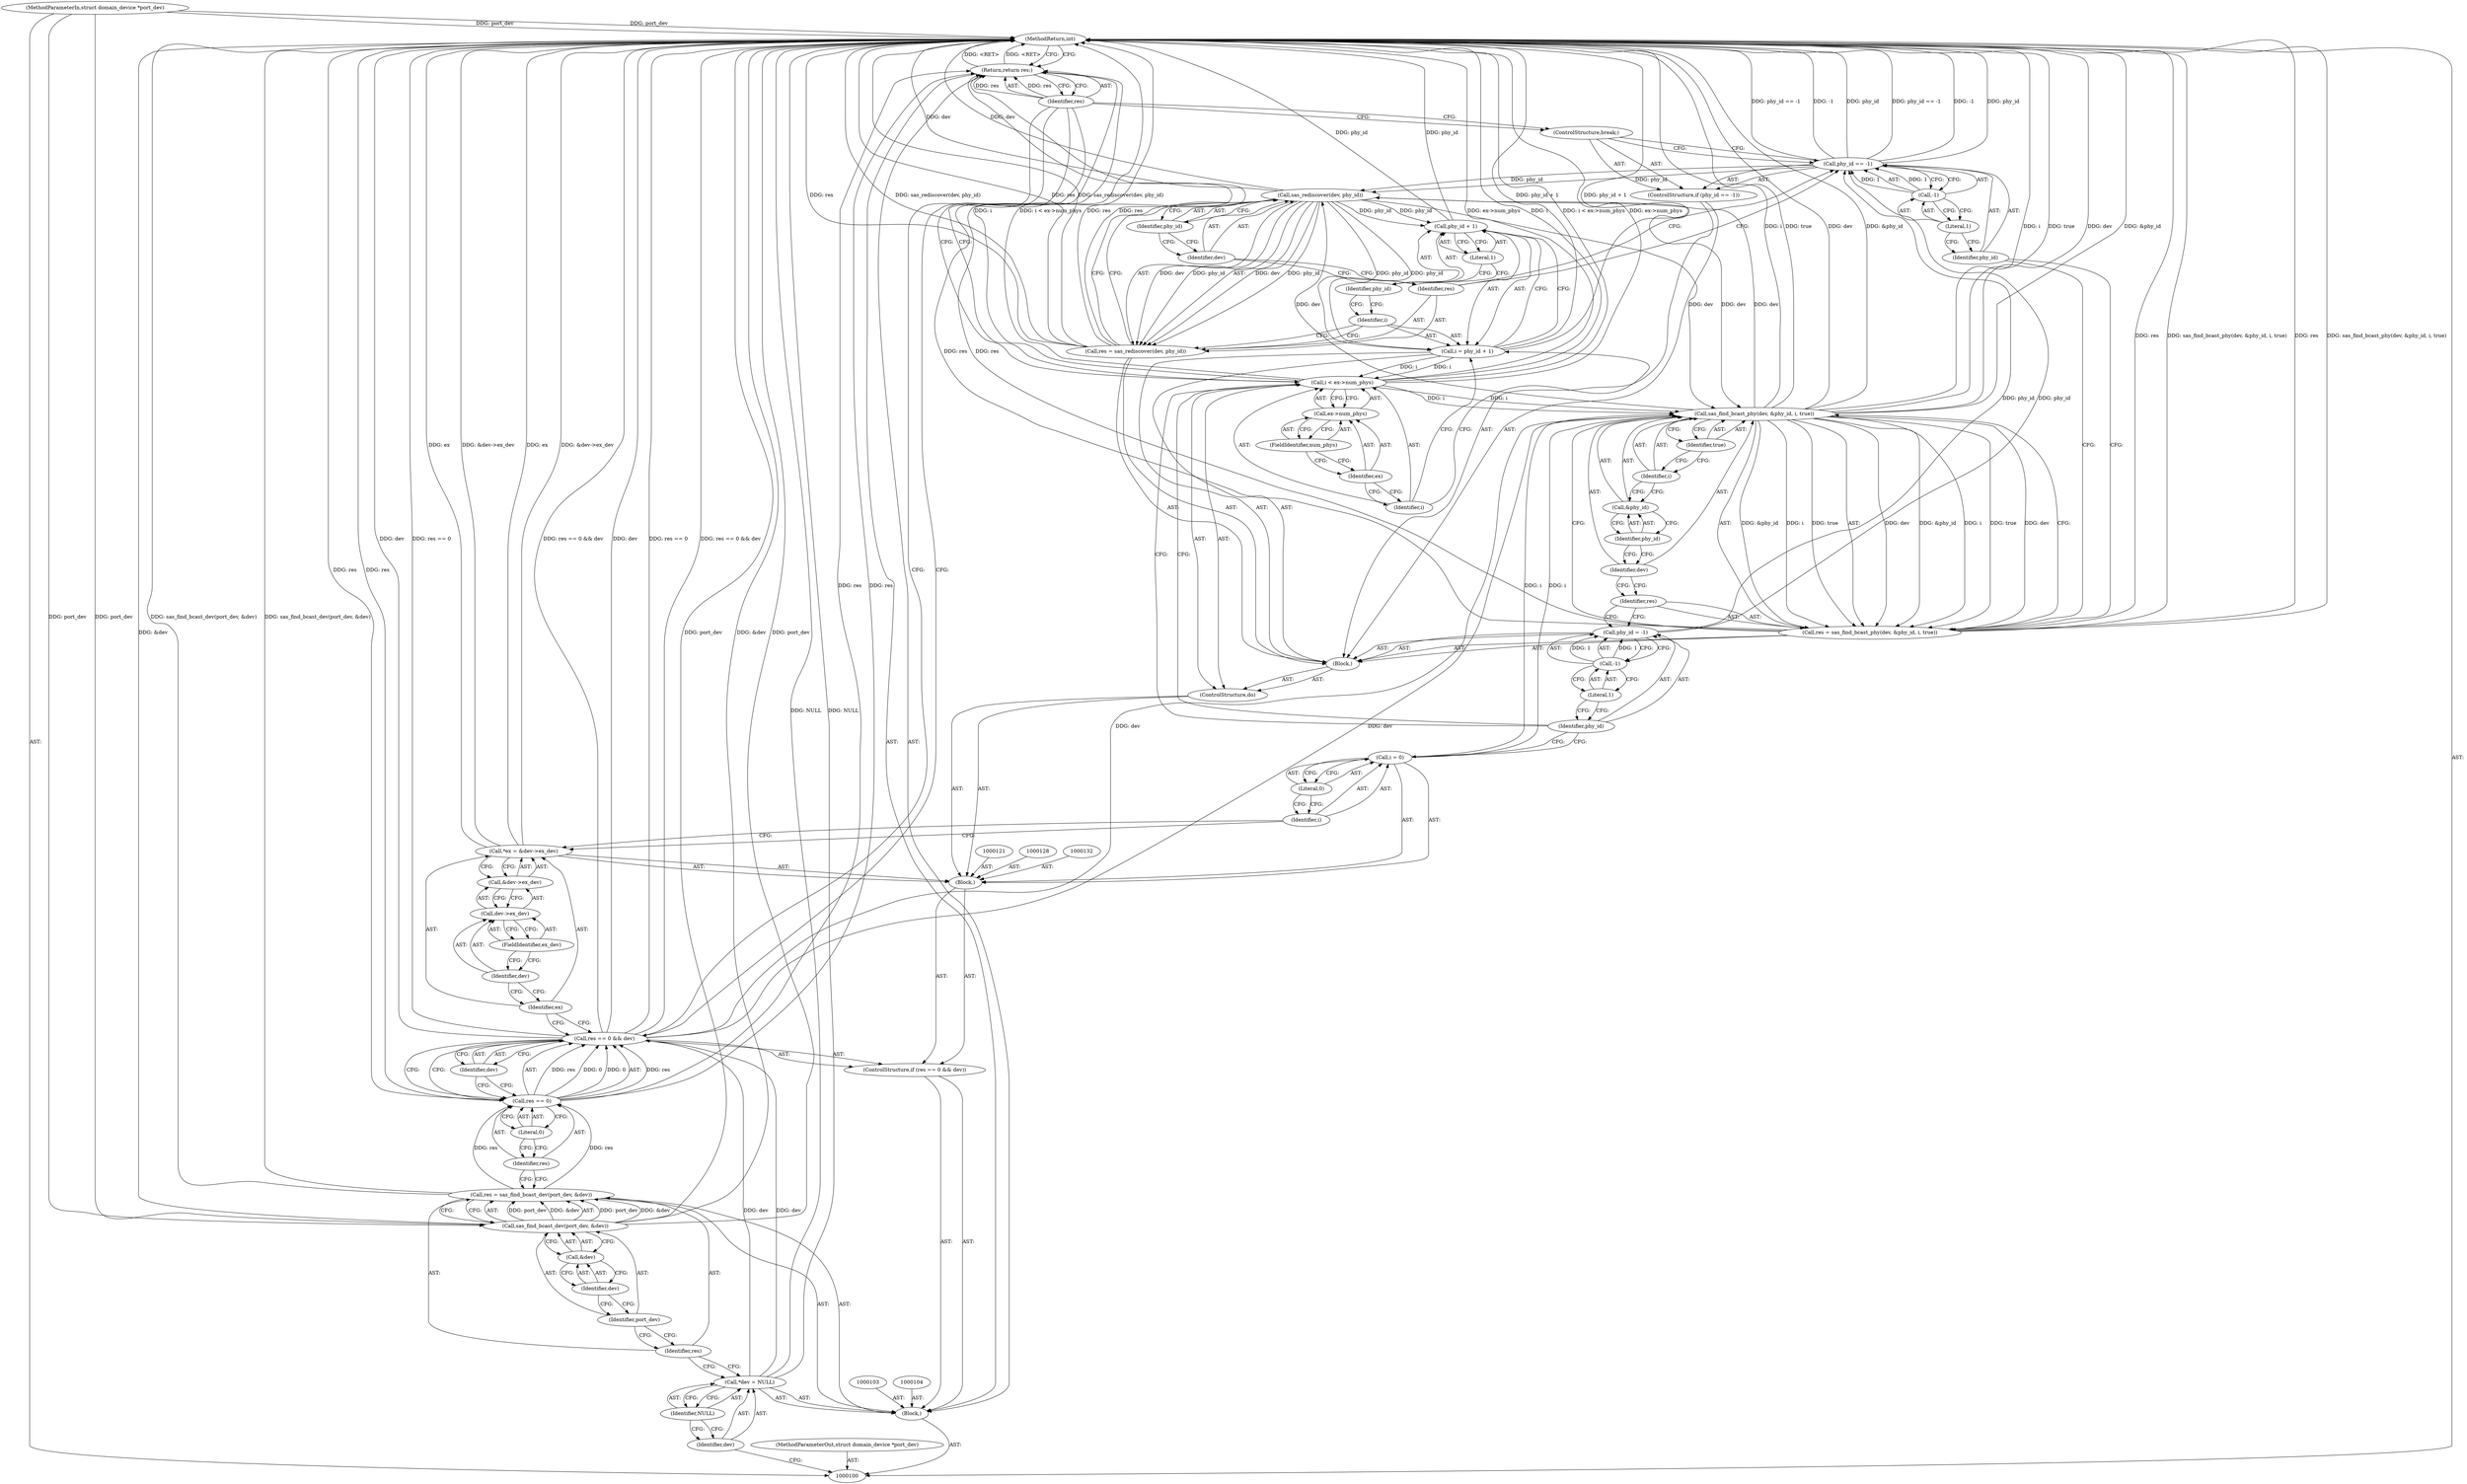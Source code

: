 digraph "0_linux_0558f33c06bb910e2879e355192227a8e8f0219d_7" {
"1000170" [label="(MethodReturn,int)"];
"1000101" [label="(MethodParameterIn,struct domain_device *port_dev)"];
"1000232" [label="(MethodParameterOut,struct domain_device *port_dev)"];
"1000133" [label="(ControlStructure,do)"];
"1000134" [label="(Block,)"];
"1000137" [label="(Call,-1)"];
"1000138" [label="(Literal,1)"];
"1000135" [label="(Call,phy_id = -1)"];
"1000136" [label="(Identifier,phy_id)"];
"1000142" [label="(Identifier,dev)"];
"1000139" [label="(Call,res = sas_find_bcast_phy(dev, &phy_id, i, true))"];
"1000140" [label="(Identifier,res)"];
"1000143" [label="(Call,&phy_id)"];
"1000144" [label="(Identifier,phy_id)"];
"1000145" [label="(Identifier,i)"];
"1000146" [label="(Identifier,true)"];
"1000141" [label="(Call,sas_find_bcast_phy(dev, &phy_id, i, true))"];
"1000150" [label="(Call,-1)"];
"1000151" [label="(Literal,1)"];
"1000147" [label="(ControlStructure,if (phy_id == -1))"];
"1000148" [label="(Call,phy_id == -1)"];
"1000149" [label="(Identifier,phy_id)"];
"1000152" [label="(ControlStructure,break;)"];
"1000155" [label="(Call,sas_rediscover(dev, phy_id))"];
"1000156" [label="(Identifier,dev)"];
"1000157" [label="(Identifier,phy_id)"];
"1000153" [label="(Call,res = sas_rediscover(dev, phy_id))"];
"1000154" [label="(Identifier,res)"];
"1000162" [label="(Literal,1)"];
"1000158" [label="(Call,i = phy_id + 1)"];
"1000159" [label="(Identifier,i)"];
"1000160" [label="(Call,phy_id + 1)"];
"1000161" [label="(Identifier,phy_id)"];
"1000163" [label="(Call,i < ex->num_phys)"];
"1000164" [label="(Identifier,i)"];
"1000165" [label="(Call,ex->num_phys)"];
"1000166" [label="(Identifier,ex)"];
"1000167" [label="(FieldIdentifier,num_phys)"];
"1000102" [label="(Block,)"];
"1000168" [label="(Return,return res;)"];
"1000169" [label="(Identifier,res)"];
"1000105" [label="(Call,*dev = NULL)"];
"1000106" [label="(Identifier,dev)"];
"1000107" [label="(Identifier,NULL)"];
"1000108" [label="(Call,res = sas_find_bcast_dev(port_dev, &dev))"];
"1000109" [label="(Identifier,res)"];
"1000111" [label="(Identifier,port_dev)"];
"1000112" [label="(Call,&dev)"];
"1000113" [label="(Identifier,dev)"];
"1000110" [label="(Call,sas_find_bcast_dev(port_dev, &dev))"];
"1000114" [label="(ControlStructure,if (res == 0 && dev))"];
"1000118" [label="(Literal,0)"];
"1000119" [label="(Identifier,dev)"];
"1000115" [label="(Call,res == 0 && dev)"];
"1000116" [label="(Call,res == 0)"];
"1000117" [label="(Identifier,res)"];
"1000122" [label="(Call,*ex = &dev->ex_dev)"];
"1000123" [label="(Identifier,ex)"];
"1000124" [label="(Call,&dev->ex_dev)"];
"1000125" [label="(Call,dev->ex_dev)"];
"1000126" [label="(Identifier,dev)"];
"1000127" [label="(FieldIdentifier,ex_dev)"];
"1000131" [label="(Literal,0)"];
"1000120" [label="(Block,)"];
"1000129" [label="(Call,i = 0)"];
"1000130" [label="(Identifier,i)"];
"1000170" -> "1000100"  [label="AST: "];
"1000170" -> "1000168"  [label="CFG: "];
"1000168" -> "1000170"  [label="DDG: <RET>"];
"1000116" -> "1000170"  [label="DDG: res"];
"1000163" -> "1000170"  [label="DDG: i"];
"1000163" -> "1000170"  [label="DDG: i < ex->num_phys"];
"1000163" -> "1000170"  [label="DDG: ex->num_phys"];
"1000141" -> "1000170"  [label="DDG: dev"];
"1000141" -> "1000170"  [label="DDG: &phy_id"];
"1000141" -> "1000170"  [label="DDG: i"];
"1000141" -> "1000170"  [label="DDG: true"];
"1000105" -> "1000170"  [label="DDG: NULL"];
"1000158" -> "1000170"  [label="DDG: phy_id + 1"];
"1000139" -> "1000170"  [label="DDG: res"];
"1000139" -> "1000170"  [label="DDG: sas_find_bcast_phy(dev, &phy_id, i, true)"];
"1000115" -> "1000170"  [label="DDG: res == 0 && dev"];
"1000115" -> "1000170"  [label="DDG: dev"];
"1000115" -> "1000170"  [label="DDG: res == 0"];
"1000110" -> "1000170"  [label="DDG: &dev"];
"1000110" -> "1000170"  [label="DDG: port_dev"];
"1000153" -> "1000170"  [label="DDG: res"];
"1000153" -> "1000170"  [label="DDG: sas_rediscover(dev, phy_id)"];
"1000148" -> "1000170"  [label="DDG: -1"];
"1000148" -> "1000170"  [label="DDG: phy_id"];
"1000148" -> "1000170"  [label="DDG: phy_id == -1"];
"1000155" -> "1000170"  [label="DDG: dev"];
"1000122" -> "1000170"  [label="DDG: ex"];
"1000122" -> "1000170"  [label="DDG: &dev->ex_dev"];
"1000101" -> "1000170"  [label="DDG: port_dev"];
"1000108" -> "1000170"  [label="DDG: sas_find_bcast_dev(port_dev, &dev)"];
"1000160" -> "1000170"  [label="DDG: phy_id"];
"1000101" -> "1000100"  [label="AST: "];
"1000101" -> "1000170"  [label="DDG: port_dev"];
"1000101" -> "1000110"  [label="DDG: port_dev"];
"1000232" -> "1000100"  [label="AST: "];
"1000133" -> "1000120"  [label="AST: "];
"1000134" -> "1000133"  [label="AST: "];
"1000163" -> "1000133"  [label="AST: "];
"1000134" -> "1000133"  [label="AST: "];
"1000135" -> "1000134"  [label="AST: "];
"1000139" -> "1000134"  [label="AST: "];
"1000147" -> "1000134"  [label="AST: "];
"1000153" -> "1000134"  [label="AST: "];
"1000158" -> "1000134"  [label="AST: "];
"1000137" -> "1000135"  [label="AST: "];
"1000137" -> "1000138"  [label="CFG: "];
"1000138" -> "1000137"  [label="AST: "];
"1000135" -> "1000137"  [label="CFG: "];
"1000137" -> "1000135"  [label="DDG: 1"];
"1000138" -> "1000137"  [label="AST: "];
"1000138" -> "1000136"  [label="CFG: "];
"1000137" -> "1000138"  [label="CFG: "];
"1000135" -> "1000134"  [label="AST: "];
"1000135" -> "1000137"  [label="CFG: "];
"1000136" -> "1000135"  [label="AST: "];
"1000137" -> "1000135"  [label="AST: "];
"1000140" -> "1000135"  [label="CFG: "];
"1000137" -> "1000135"  [label="DDG: 1"];
"1000135" -> "1000148"  [label="DDG: phy_id"];
"1000136" -> "1000135"  [label="AST: "];
"1000136" -> "1000163"  [label="CFG: "];
"1000136" -> "1000129"  [label="CFG: "];
"1000138" -> "1000136"  [label="CFG: "];
"1000142" -> "1000141"  [label="AST: "];
"1000142" -> "1000140"  [label="CFG: "];
"1000144" -> "1000142"  [label="CFG: "];
"1000139" -> "1000134"  [label="AST: "];
"1000139" -> "1000141"  [label="CFG: "];
"1000140" -> "1000139"  [label="AST: "];
"1000141" -> "1000139"  [label="AST: "];
"1000149" -> "1000139"  [label="CFG: "];
"1000139" -> "1000170"  [label="DDG: res"];
"1000139" -> "1000170"  [label="DDG: sas_find_bcast_phy(dev, &phy_id, i, true)"];
"1000141" -> "1000139"  [label="DDG: dev"];
"1000141" -> "1000139"  [label="DDG: &phy_id"];
"1000141" -> "1000139"  [label="DDG: i"];
"1000141" -> "1000139"  [label="DDG: true"];
"1000139" -> "1000168"  [label="DDG: res"];
"1000140" -> "1000139"  [label="AST: "];
"1000140" -> "1000135"  [label="CFG: "];
"1000142" -> "1000140"  [label="CFG: "];
"1000143" -> "1000141"  [label="AST: "];
"1000143" -> "1000144"  [label="CFG: "];
"1000144" -> "1000143"  [label="AST: "];
"1000145" -> "1000143"  [label="CFG: "];
"1000144" -> "1000143"  [label="AST: "];
"1000144" -> "1000142"  [label="CFG: "];
"1000143" -> "1000144"  [label="CFG: "];
"1000145" -> "1000141"  [label="AST: "];
"1000145" -> "1000143"  [label="CFG: "];
"1000146" -> "1000145"  [label="CFG: "];
"1000146" -> "1000141"  [label="AST: "];
"1000146" -> "1000145"  [label="CFG: "];
"1000141" -> "1000146"  [label="CFG: "];
"1000141" -> "1000139"  [label="AST: "];
"1000141" -> "1000146"  [label="CFG: "];
"1000142" -> "1000141"  [label="AST: "];
"1000143" -> "1000141"  [label="AST: "];
"1000145" -> "1000141"  [label="AST: "];
"1000146" -> "1000141"  [label="AST: "];
"1000139" -> "1000141"  [label="CFG: "];
"1000141" -> "1000170"  [label="DDG: dev"];
"1000141" -> "1000170"  [label="DDG: &phy_id"];
"1000141" -> "1000170"  [label="DDG: i"];
"1000141" -> "1000170"  [label="DDG: true"];
"1000141" -> "1000139"  [label="DDG: dev"];
"1000141" -> "1000139"  [label="DDG: &phy_id"];
"1000141" -> "1000139"  [label="DDG: i"];
"1000141" -> "1000139"  [label="DDG: true"];
"1000155" -> "1000141"  [label="DDG: dev"];
"1000115" -> "1000141"  [label="DDG: dev"];
"1000129" -> "1000141"  [label="DDG: i"];
"1000163" -> "1000141"  [label="DDG: i"];
"1000141" -> "1000155"  [label="DDG: dev"];
"1000150" -> "1000148"  [label="AST: "];
"1000150" -> "1000151"  [label="CFG: "];
"1000151" -> "1000150"  [label="AST: "];
"1000148" -> "1000150"  [label="CFG: "];
"1000150" -> "1000148"  [label="DDG: 1"];
"1000151" -> "1000150"  [label="AST: "];
"1000151" -> "1000149"  [label="CFG: "];
"1000150" -> "1000151"  [label="CFG: "];
"1000147" -> "1000134"  [label="AST: "];
"1000148" -> "1000147"  [label="AST: "];
"1000152" -> "1000147"  [label="AST: "];
"1000148" -> "1000147"  [label="AST: "];
"1000148" -> "1000150"  [label="CFG: "];
"1000149" -> "1000148"  [label="AST: "];
"1000150" -> "1000148"  [label="AST: "];
"1000152" -> "1000148"  [label="CFG: "];
"1000154" -> "1000148"  [label="CFG: "];
"1000148" -> "1000170"  [label="DDG: -1"];
"1000148" -> "1000170"  [label="DDG: phy_id"];
"1000148" -> "1000170"  [label="DDG: phy_id == -1"];
"1000135" -> "1000148"  [label="DDG: phy_id"];
"1000150" -> "1000148"  [label="DDG: 1"];
"1000148" -> "1000155"  [label="DDG: phy_id"];
"1000149" -> "1000148"  [label="AST: "];
"1000149" -> "1000139"  [label="CFG: "];
"1000151" -> "1000149"  [label="CFG: "];
"1000152" -> "1000147"  [label="AST: "];
"1000152" -> "1000148"  [label="CFG: "];
"1000169" -> "1000152"  [label="CFG: "];
"1000155" -> "1000153"  [label="AST: "];
"1000155" -> "1000157"  [label="CFG: "];
"1000156" -> "1000155"  [label="AST: "];
"1000157" -> "1000155"  [label="AST: "];
"1000153" -> "1000155"  [label="CFG: "];
"1000155" -> "1000170"  [label="DDG: dev"];
"1000155" -> "1000141"  [label="DDG: dev"];
"1000155" -> "1000153"  [label="DDG: dev"];
"1000155" -> "1000153"  [label="DDG: phy_id"];
"1000141" -> "1000155"  [label="DDG: dev"];
"1000148" -> "1000155"  [label="DDG: phy_id"];
"1000155" -> "1000158"  [label="DDG: phy_id"];
"1000155" -> "1000160"  [label="DDG: phy_id"];
"1000156" -> "1000155"  [label="AST: "];
"1000156" -> "1000154"  [label="CFG: "];
"1000157" -> "1000156"  [label="CFG: "];
"1000157" -> "1000155"  [label="AST: "];
"1000157" -> "1000156"  [label="CFG: "];
"1000155" -> "1000157"  [label="CFG: "];
"1000153" -> "1000134"  [label="AST: "];
"1000153" -> "1000155"  [label="CFG: "];
"1000154" -> "1000153"  [label="AST: "];
"1000155" -> "1000153"  [label="AST: "];
"1000159" -> "1000153"  [label="CFG: "];
"1000153" -> "1000170"  [label="DDG: res"];
"1000153" -> "1000170"  [label="DDG: sas_rediscover(dev, phy_id)"];
"1000155" -> "1000153"  [label="DDG: dev"];
"1000155" -> "1000153"  [label="DDG: phy_id"];
"1000153" -> "1000168"  [label="DDG: res"];
"1000154" -> "1000153"  [label="AST: "];
"1000154" -> "1000148"  [label="CFG: "];
"1000156" -> "1000154"  [label="CFG: "];
"1000162" -> "1000160"  [label="AST: "];
"1000162" -> "1000161"  [label="CFG: "];
"1000160" -> "1000162"  [label="CFG: "];
"1000158" -> "1000134"  [label="AST: "];
"1000158" -> "1000160"  [label="CFG: "];
"1000159" -> "1000158"  [label="AST: "];
"1000160" -> "1000158"  [label="AST: "];
"1000164" -> "1000158"  [label="CFG: "];
"1000158" -> "1000170"  [label="DDG: phy_id + 1"];
"1000155" -> "1000158"  [label="DDG: phy_id"];
"1000158" -> "1000163"  [label="DDG: i"];
"1000159" -> "1000158"  [label="AST: "];
"1000159" -> "1000153"  [label="CFG: "];
"1000161" -> "1000159"  [label="CFG: "];
"1000160" -> "1000158"  [label="AST: "];
"1000160" -> "1000162"  [label="CFG: "];
"1000161" -> "1000160"  [label="AST: "];
"1000162" -> "1000160"  [label="AST: "];
"1000158" -> "1000160"  [label="CFG: "];
"1000160" -> "1000170"  [label="DDG: phy_id"];
"1000155" -> "1000160"  [label="DDG: phy_id"];
"1000161" -> "1000160"  [label="AST: "];
"1000161" -> "1000159"  [label="CFG: "];
"1000162" -> "1000161"  [label="CFG: "];
"1000163" -> "1000133"  [label="AST: "];
"1000163" -> "1000165"  [label="CFG: "];
"1000164" -> "1000163"  [label="AST: "];
"1000165" -> "1000163"  [label="AST: "];
"1000136" -> "1000163"  [label="CFG: "];
"1000169" -> "1000163"  [label="CFG: "];
"1000163" -> "1000170"  [label="DDG: i"];
"1000163" -> "1000170"  [label="DDG: i < ex->num_phys"];
"1000163" -> "1000170"  [label="DDG: ex->num_phys"];
"1000163" -> "1000141"  [label="DDG: i"];
"1000158" -> "1000163"  [label="DDG: i"];
"1000164" -> "1000163"  [label="AST: "];
"1000164" -> "1000158"  [label="CFG: "];
"1000166" -> "1000164"  [label="CFG: "];
"1000165" -> "1000163"  [label="AST: "];
"1000165" -> "1000167"  [label="CFG: "];
"1000166" -> "1000165"  [label="AST: "];
"1000167" -> "1000165"  [label="AST: "];
"1000163" -> "1000165"  [label="CFG: "];
"1000166" -> "1000165"  [label="AST: "];
"1000166" -> "1000164"  [label="CFG: "];
"1000167" -> "1000166"  [label="CFG: "];
"1000167" -> "1000165"  [label="AST: "];
"1000167" -> "1000166"  [label="CFG: "];
"1000165" -> "1000167"  [label="CFG: "];
"1000102" -> "1000100"  [label="AST: "];
"1000103" -> "1000102"  [label="AST: "];
"1000104" -> "1000102"  [label="AST: "];
"1000105" -> "1000102"  [label="AST: "];
"1000108" -> "1000102"  [label="AST: "];
"1000114" -> "1000102"  [label="AST: "];
"1000168" -> "1000102"  [label="AST: "];
"1000168" -> "1000102"  [label="AST: "];
"1000168" -> "1000169"  [label="CFG: "];
"1000169" -> "1000168"  [label="AST: "];
"1000170" -> "1000168"  [label="CFG: "];
"1000168" -> "1000170"  [label="DDG: <RET>"];
"1000169" -> "1000168"  [label="DDG: res"];
"1000116" -> "1000168"  [label="DDG: res"];
"1000139" -> "1000168"  [label="DDG: res"];
"1000153" -> "1000168"  [label="DDG: res"];
"1000169" -> "1000168"  [label="AST: "];
"1000169" -> "1000163"  [label="CFG: "];
"1000169" -> "1000152"  [label="CFG: "];
"1000169" -> "1000115"  [label="CFG: "];
"1000168" -> "1000169"  [label="CFG: "];
"1000169" -> "1000168"  [label="DDG: res"];
"1000105" -> "1000102"  [label="AST: "];
"1000105" -> "1000107"  [label="CFG: "];
"1000106" -> "1000105"  [label="AST: "];
"1000107" -> "1000105"  [label="AST: "];
"1000109" -> "1000105"  [label="CFG: "];
"1000105" -> "1000170"  [label="DDG: NULL"];
"1000105" -> "1000115"  [label="DDG: dev"];
"1000106" -> "1000105"  [label="AST: "];
"1000106" -> "1000100"  [label="CFG: "];
"1000107" -> "1000106"  [label="CFG: "];
"1000107" -> "1000105"  [label="AST: "];
"1000107" -> "1000106"  [label="CFG: "];
"1000105" -> "1000107"  [label="CFG: "];
"1000108" -> "1000102"  [label="AST: "];
"1000108" -> "1000110"  [label="CFG: "];
"1000109" -> "1000108"  [label="AST: "];
"1000110" -> "1000108"  [label="AST: "];
"1000117" -> "1000108"  [label="CFG: "];
"1000108" -> "1000170"  [label="DDG: sas_find_bcast_dev(port_dev, &dev)"];
"1000110" -> "1000108"  [label="DDG: port_dev"];
"1000110" -> "1000108"  [label="DDG: &dev"];
"1000108" -> "1000116"  [label="DDG: res"];
"1000109" -> "1000108"  [label="AST: "];
"1000109" -> "1000105"  [label="CFG: "];
"1000111" -> "1000109"  [label="CFG: "];
"1000111" -> "1000110"  [label="AST: "];
"1000111" -> "1000109"  [label="CFG: "];
"1000113" -> "1000111"  [label="CFG: "];
"1000112" -> "1000110"  [label="AST: "];
"1000112" -> "1000113"  [label="CFG: "];
"1000113" -> "1000112"  [label="AST: "];
"1000110" -> "1000112"  [label="CFG: "];
"1000113" -> "1000112"  [label="AST: "];
"1000113" -> "1000111"  [label="CFG: "];
"1000112" -> "1000113"  [label="CFG: "];
"1000110" -> "1000108"  [label="AST: "];
"1000110" -> "1000112"  [label="CFG: "];
"1000111" -> "1000110"  [label="AST: "];
"1000112" -> "1000110"  [label="AST: "];
"1000108" -> "1000110"  [label="CFG: "];
"1000110" -> "1000170"  [label="DDG: &dev"];
"1000110" -> "1000170"  [label="DDG: port_dev"];
"1000110" -> "1000108"  [label="DDG: port_dev"];
"1000110" -> "1000108"  [label="DDG: &dev"];
"1000101" -> "1000110"  [label="DDG: port_dev"];
"1000114" -> "1000102"  [label="AST: "];
"1000115" -> "1000114"  [label="AST: "];
"1000120" -> "1000114"  [label="AST: "];
"1000118" -> "1000116"  [label="AST: "];
"1000118" -> "1000117"  [label="CFG: "];
"1000116" -> "1000118"  [label="CFG: "];
"1000119" -> "1000115"  [label="AST: "];
"1000119" -> "1000116"  [label="CFG: "];
"1000115" -> "1000119"  [label="CFG: "];
"1000115" -> "1000114"  [label="AST: "];
"1000115" -> "1000116"  [label="CFG: "];
"1000115" -> "1000119"  [label="CFG: "];
"1000116" -> "1000115"  [label="AST: "];
"1000119" -> "1000115"  [label="AST: "];
"1000123" -> "1000115"  [label="CFG: "];
"1000169" -> "1000115"  [label="CFG: "];
"1000115" -> "1000170"  [label="DDG: res == 0 && dev"];
"1000115" -> "1000170"  [label="DDG: dev"];
"1000115" -> "1000170"  [label="DDG: res == 0"];
"1000116" -> "1000115"  [label="DDG: res"];
"1000116" -> "1000115"  [label="DDG: 0"];
"1000105" -> "1000115"  [label="DDG: dev"];
"1000115" -> "1000141"  [label="DDG: dev"];
"1000116" -> "1000115"  [label="AST: "];
"1000116" -> "1000118"  [label="CFG: "];
"1000117" -> "1000116"  [label="AST: "];
"1000118" -> "1000116"  [label="AST: "];
"1000119" -> "1000116"  [label="CFG: "];
"1000115" -> "1000116"  [label="CFG: "];
"1000116" -> "1000170"  [label="DDG: res"];
"1000116" -> "1000115"  [label="DDG: res"];
"1000116" -> "1000115"  [label="DDG: 0"];
"1000108" -> "1000116"  [label="DDG: res"];
"1000116" -> "1000168"  [label="DDG: res"];
"1000117" -> "1000116"  [label="AST: "];
"1000117" -> "1000108"  [label="CFG: "];
"1000118" -> "1000117"  [label="CFG: "];
"1000122" -> "1000120"  [label="AST: "];
"1000122" -> "1000124"  [label="CFG: "];
"1000123" -> "1000122"  [label="AST: "];
"1000124" -> "1000122"  [label="AST: "];
"1000130" -> "1000122"  [label="CFG: "];
"1000122" -> "1000170"  [label="DDG: ex"];
"1000122" -> "1000170"  [label="DDG: &dev->ex_dev"];
"1000123" -> "1000122"  [label="AST: "];
"1000123" -> "1000115"  [label="CFG: "];
"1000126" -> "1000123"  [label="CFG: "];
"1000124" -> "1000122"  [label="AST: "];
"1000124" -> "1000125"  [label="CFG: "];
"1000125" -> "1000124"  [label="AST: "];
"1000122" -> "1000124"  [label="CFG: "];
"1000125" -> "1000124"  [label="AST: "];
"1000125" -> "1000127"  [label="CFG: "];
"1000126" -> "1000125"  [label="AST: "];
"1000127" -> "1000125"  [label="AST: "];
"1000124" -> "1000125"  [label="CFG: "];
"1000126" -> "1000125"  [label="AST: "];
"1000126" -> "1000123"  [label="CFG: "];
"1000127" -> "1000126"  [label="CFG: "];
"1000127" -> "1000125"  [label="AST: "];
"1000127" -> "1000126"  [label="CFG: "];
"1000125" -> "1000127"  [label="CFG: "];
"1000131" -> "1000129"  [label="AST: "];
"1000131" -> "1000130"  [label="CFG: "];
"1000129" -> "1000131"  [label="CFG: "];
"1000120" -> "1000114"  [label="AST: "];
"1000121" -> "1000120"  [label="AST: "];
"1000122" -> "1000120"  [label="AST: "];
"1000128" -> "1000120"  [label="AST: "];
"1000129" -> "1000120"  [label="AST: "];
"1000132" -> "1000120"  [label="AST: "];
"1000133" -> "1000120"  [label="AST: "];
"1000129" -> "1000120"  [label="AST: "];
"1000129" -> "1000131"  [label="CFG: "];
"1000130" -> "1000129"  [label="AST: "];
"1000131" -> "1000129"  [label="AST: "];
"1000136" -> "1000129"  [label="CFG: "];
"1000129" -> "1000141"  [label="DDG: i"];
"1000130" -> "1000129"  [label="AST: "];
"1000130" -> "1000122"  [label="CFG: "];
"1000131" -> "1000130"  [label="CFG: "];
}
